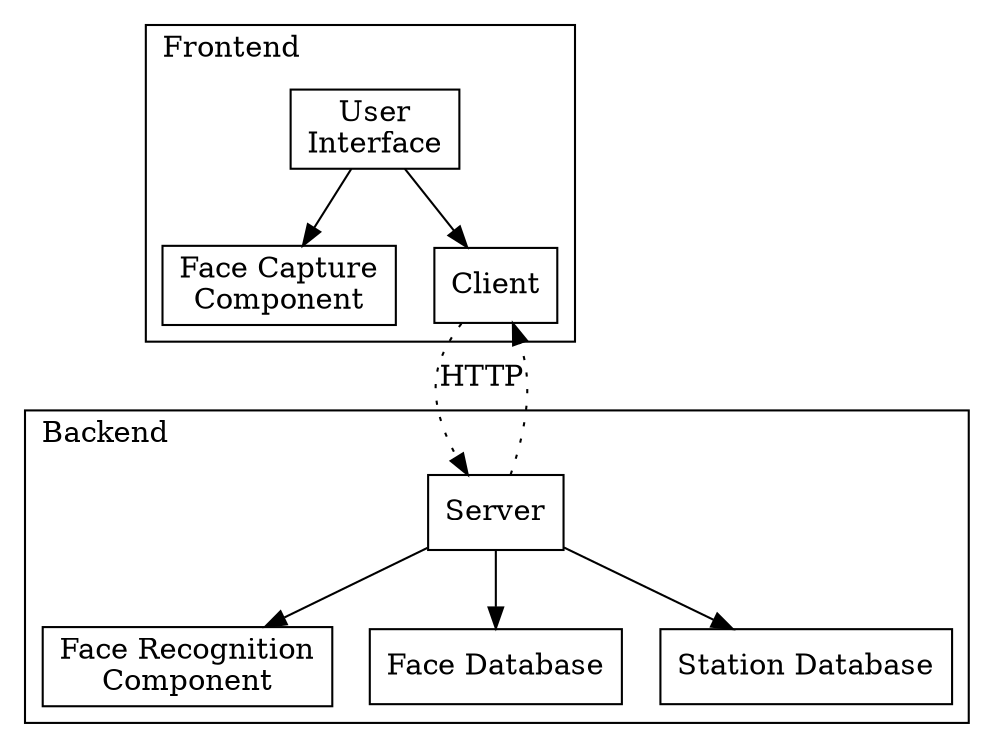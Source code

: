 digraph {
	node [shape=box]
	labeljust="l"

	subgraph cluster_front {
		label="Frontend"
		ui [label="User\nInterface"]
		face_capture [label="Face Capture\nComponent"]
		client [label="Client"]
		ui -> face_capture	
		ui -> client
	}

	subgraph cluster_back {
		label="Backend"
		server [label="Server"]
		face_recog [label="Face Recognition\nComponent"]
		face_db [label="Face Database"]
		station_db [label="Station Database"]
		server -> face_recog
		server -> face_db
		server -> station_db
	}

	client -> server [style=dotted,label="HTTP"]
	server -> client [style=dotted]
}